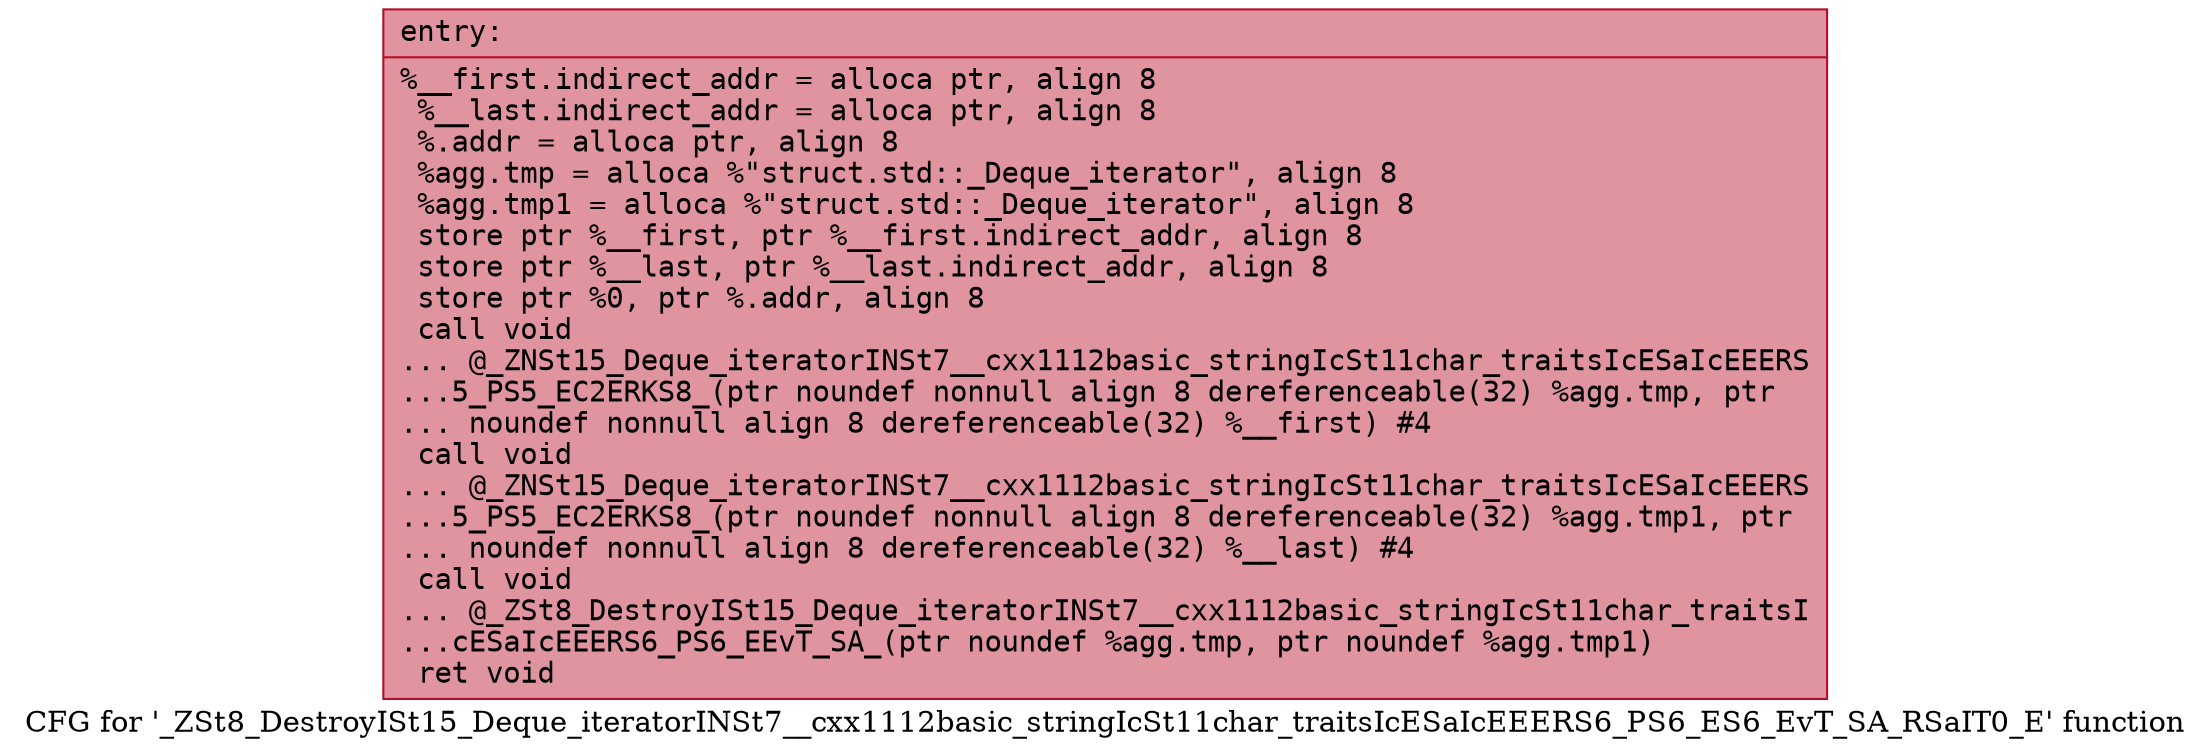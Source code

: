 digraph "CFG for '_ZSt8_DestroyISt15_Deque_iteratorINSt7__cxx1112basic_stringIcSt11char_traitsIcESaIcEEERS6_PS6_ES6_EvT_SA_RSaIT0_E' function" {
	label="CFG for '_ZSt8_DestroyISt15_Deque_iteratorINSt7__cxx1112basic_stringIcSt11char_traitsIcESaIcEEERS6_PS6_ES6_EvT_SA_RSaIT0_E' function";

	Node0x5651cd8becb0 [shape=record,color="#b70d28ff", style=filled, fillcolor="#b70d2870" fontname="Courier",label="{entry:\l|  %__first.indirect_addr = alloca ptr, align 8\l  %__last.indirect_addr = alloca ptr, align 8\l  %.addr = alloca ptr, align 8\l  %agg.tmp = alloca %\"struct.std::_Deque_iterator\", align 8\l  %agg.tmp1 = alloca %\"struct.std::_Deque_iterator\", align 8\l  store ptr %__first, ptr %__first.indirect_addr, align 8\l  store ptr %__last, ptr %__last.indirect_addr, align 8\l  store ptr %0, ptr %.addr, align 8\l  call void\l... @_ZNSt15_Deque_iteratorINSt7__cxx1112basic_stringIcSt11char_traitsIcESaIcEEERS\l...5_PS5_EC2ERKS8_(ptr noundef nonnull align 8 dereferenceable(32) %agg.tmp, ptr\l... noundef nonnull align 8 dereferenceable(32) %__first) #4\l  call void\l... @_ZNSt15_Deque_iteratorINSt7__cxx1112basic_stringIcSt11char_traitsIcESaIcEEERS\l...5_PS5_EC2ERKS8_(ptr noundef nonnull align 8 dereferenceable(32) %agg.tmp1, ptr\l... noundef nonnull align 8 dereferenceable(32) %__last) #4\l  call void\l... @_ZSt8_DestroyISt15_Deque_iteratorINSt7__cxx1112basic_stringIcSt11char_traitsI\l...cESaIcEEERS6_PS6_EEvT_SA_(ptr noundef %agg.tmp, ptr noundef %agg.tmp1)\l  ret void\l}"];
}
